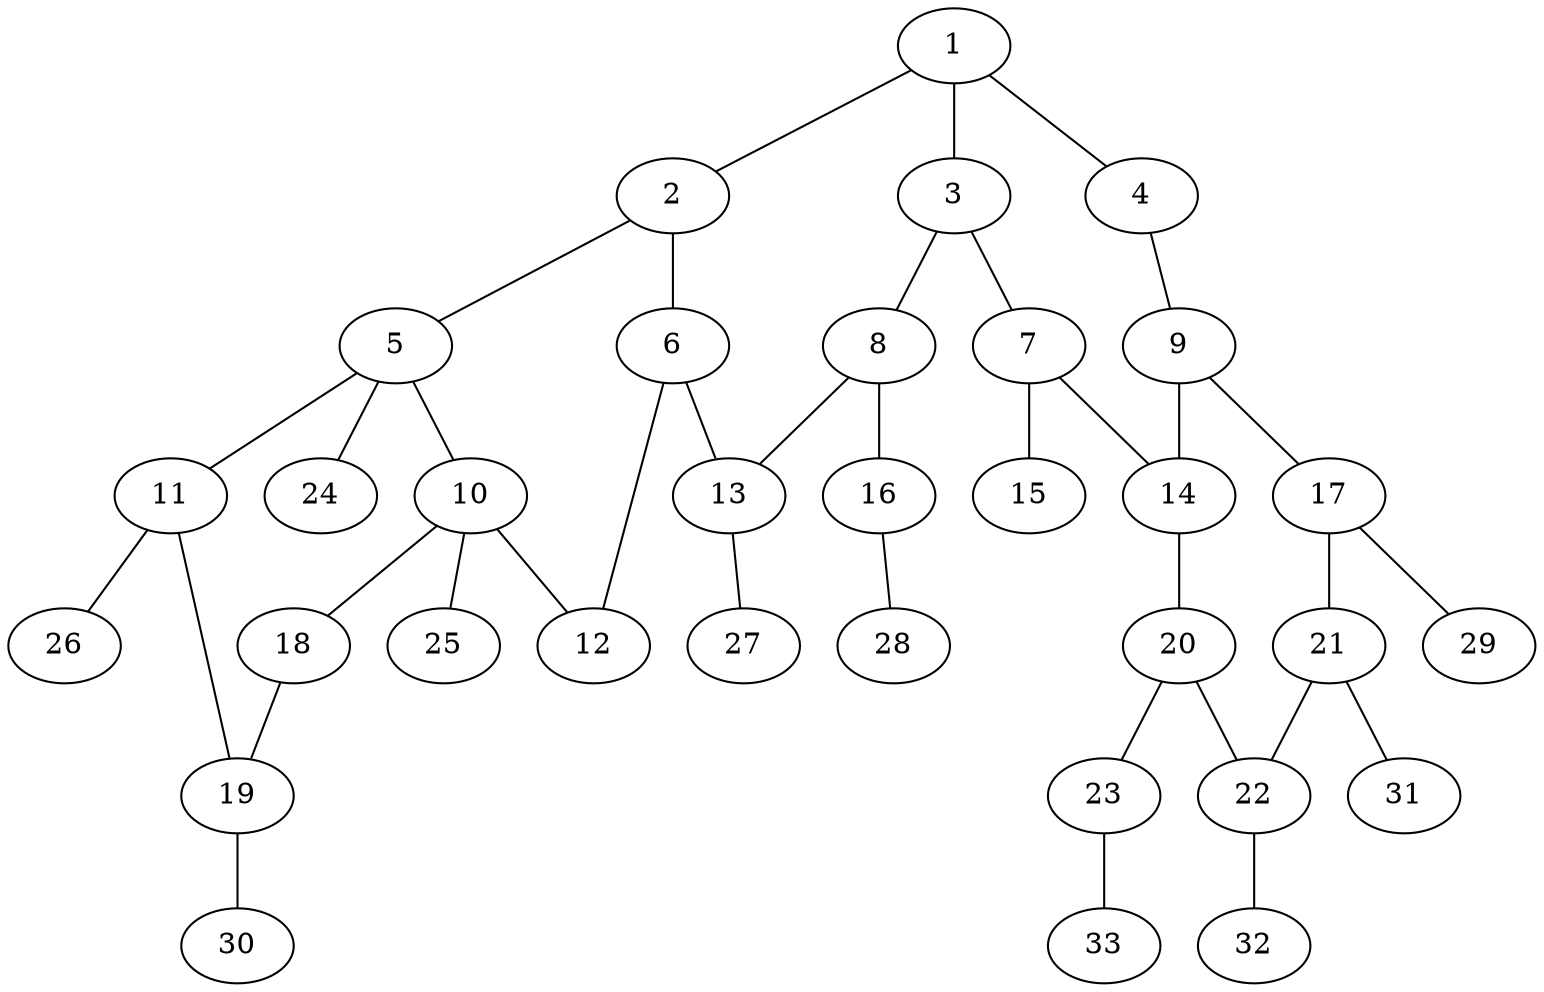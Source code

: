graph molecule_2788 {
	1	 [chem=C];
	2	 [chem=C];
	1 -- 2	 [valence=1];
	3	 [chem=C];
	1 -- 3	 [valence=2];
	4	 [chem=O];
	1 -- 4	 [valence=1];
	5	 [chem=C];
	2 -- 5	 [valence=1];
	6	 [chem=C];
	2 -- 6	 [valence=2];
	7	 [chem=C];
	3 -- 7	 [valence=1];
	8	 [chem=C];
	3 -- 8	 [valence=1];
	9	 [chem=C];
	4 -- 9	 [valence=1];
	10	 [chem=C];
	5 -- 10	 [valence=1];
	11	 [chem=C];
	5 -- 11	 [valence=1];
	24	 [chem=H];
	5 -- 24	 [valence=1];
	12	 [chem=O];
	6 -- 12	 [valence=1];
	13	 [chem=C];
	6 -- 13	 [valence=1];
	14	 [chem=C];
	7 -- 14	 [valence=1];
	15	 [chem=O];
	7 -- 15	 [valence=2];
	8 -- 13	 [valence=2];
	16	 [chem=O];
	8 -- 16	 [valence=1];
	9 -- 14	 [valence=2];
	17	 [chem=C];
	9 -- 17	 [valence=1];
	10 -- 12	 [valence=1];
	18	 [chem=O];
	10 -- 18	 [valence=1];
	25	 [chem=H];
	10 -- 25	 [valence=1];
	19	 [chem=C];
	11 -- 19	 [valence=2];
	26	 [chem=H];
	11 -- 26	 [valence=1];
	27	 [chem=H];
	13 -- 27	 [valence=1];
	20	 [chem=C];
	14 -- 20	 [valence=1];
	28	 [chem=H];
	16 -- 28	 [valence=1];
	21	 [chem=C];
	17 -- 21	 [valence=2];
	29	 [chem=H];
	17 -- 29	 [valence=1];
	18 -- 19	 [valence=1];
	30	 [chem=H];
	19 -- 30	 [valence=1];
	22	 [chem=C];
	20 -- 22	 [valence=2];
	23	 [chem=O];
	20 -- 23	 [valence=1];
	21 -- 22	 [valence=1];
	31	 [chem=H];
	21 -- 31	 [valence=1];
	32	 [chem=H];
	22 -- 32	 [valence=1];
	33	 [chem=H];
	23 -- 33	 [valence=1];
}
